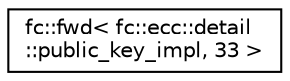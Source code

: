 digraph "Graphical Class Hierarchy"
{
  edge [fontname="Helvetica",fontsize="10",labelfontname="Helvetica",labelfontsize="10"];
  node [fontname="Helvetica",fontsize="10",shape=record];
  rankdir="LR";
  Node0 [label="fc::fwd\< fc::ecc::detail\l::public_key_impl, 33 \>",height=0.2,width=0.4,color="black", fillcolor="white", style="filled",URL="$classfc_1_1fwd.html"];
}
